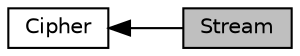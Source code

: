 digraph "Stream"
{
  edge [fontname="Helvetica",fontsize="10",labelfontname="Helvetica",labelfontsize="10"];
  node [fontname="Helvetica",fontsize="10",shape=box];
  rankdir=LR;
  Node2 [label="Cipher",height=0.2,width=0.4,color="black", fillcolor="white", style="filled",URL="$group___cipher.html",tooltip="Cryptographic Cipher Namespace."];
  Node1 [label="Stream",height=0.2,width=0.4,color="black", fillcolor="grey75", style="filled", fontcolor="black",tooltip="Symmetric Stream Cipher Namespace."];
  Node2->Node1 [shape=plaintext, dir="back", style="solid"];
}
